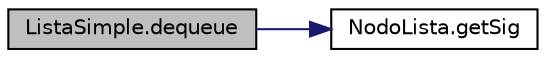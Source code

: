 digraph "ListaSimple.dequeue"
{
 // LATEX_PDF_SIZE
  edge [fontname="Helvetica",fontsize="10",labelfontname="Helvetica",labelfontsize="10"];
  node [fontname="Helvetica",fontsize="10",shape=record];
  rankdir="LR";
  Node1 [label="ListaSimple.dequeue",height=0.2,width=0.4,color="black", fillcolor="grey75", style="filled", fontcolor="black",tooltip="Elimina en primer nodo de la lista enlazada."];
  Node1 -> Node2 [color="midnightblue",fontsize="10",style="solid",fontname="Helvetica"];
  Node2 [label="NodoLista.getSig",height=0.2,width=0.4,color="black", fillcolor="white", style="filled",URL="$class_nodo_lista.html#a01954a05f2a6814e4e4cabf1d8084630",tooltip=" "];
}

